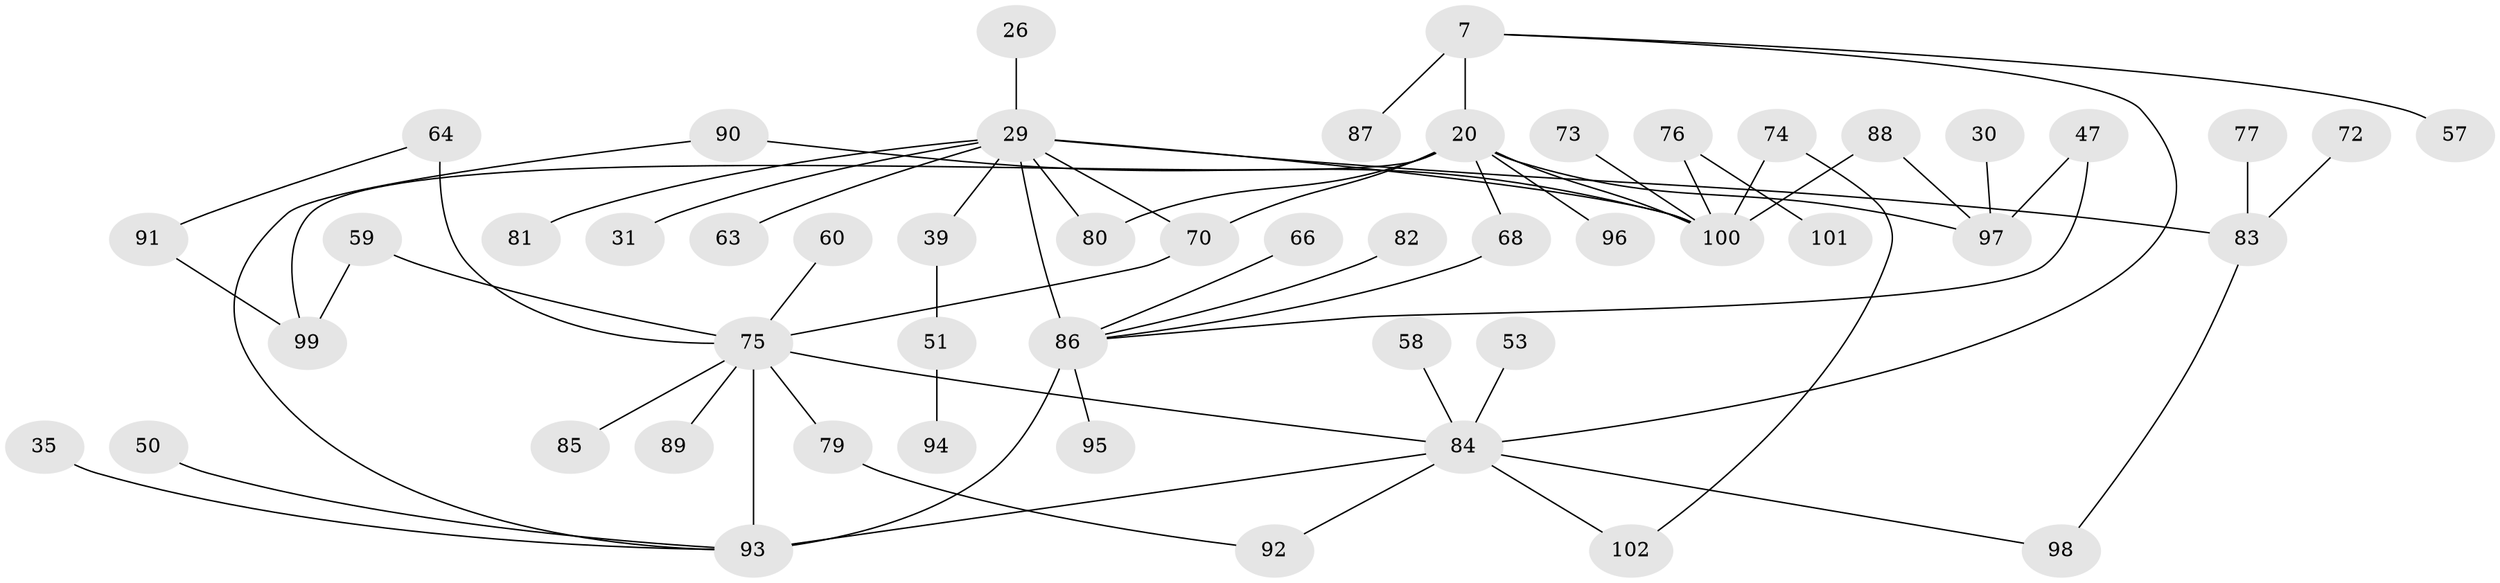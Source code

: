 // original degree distribution, {6: 0.049019607843137254, 9: 0.00980392156862745, 5: 0.029411764705882353, 7: 0.0196078431372549, 3: 0.19607843137254902, 4: 0.0784313725490196, 2: 0.28431372549019607, 1: 0.3333333333333333}
// Generated by graph-tools (version 1.1) at 2025/42/03/09/25 04:42:23]
// undirected, 51 vertices, 64 edges
graph export_dot {
graph [start="1"]
  node [color=gray90,style=filled];
  7;
  20 [super="+6"];
  26;
  29 [super="+12"];
  30;
  31;
  35;
  39;
  47;
  50;
  51;
  53;
  57;
  58;
  59;
  60;
  63 [super="+32"];
  64 [super="+56"];
  66;
  68 [super="+67"];
  70 [super="+49"];
  72;
  73;
  74;
  75 [super="+54+62+48+40"];
  76;
  77;
  79;
  80 [super="+27"];
  81;
  82;
  83 [super="+36+71+78"];
  84 [super="+34+33+37+65+42+46+41+45"];
  85;
  86 [super="+38+69+52"];
  87;
  88;
  89;
  90 [super="+17+44"];
  91;
  92;
  93 [super="+19"];
  94;
  95;
  96 [super="+21"];
  97 [super="+11+23"];
  98;
  99 [super="+16"];
  100 [super="+3+43"];
  101;
  102;
  7 -- 57;
  7 -- 87;
  7 -- 20 [weight=2];
  7 -- 84;
  20 -- 99;
  20 -- 97 [weight=2];
  20 -- 100;
  20 -- 80;
  20 -- 68;
  20 -- 96;
  20 -- 70;
  26 -- 29;
  29 -- 31;
  29 -- 39 [weight=2];
  29 -- 100 [weight=2];
  29 -- 81;
  29 -- 80;
  29 -- 86 [weight=3];
  29 -- 63;
  29 -- 83 [weight=2];
  29 -- 70;
  30 -- 97;
  35 -- 93;
  39 -- 51;
  47 -- 97;
  47 -- 86;
  50 -- 93;
  51 -- 94;
  53 -- 84;
  58 -- 84;
  59 -- 99;
  59 -- 75;
  60 -- 75;
  64 -- 75 [weight=2];
  64 -- 91;
  66 -- 86;
  68 -- 86;
  70 -- 75;
  72 -- 83;
  73 -- 100;
  74 -- 102;
  74 -- 100;
  75 -- 89;
  75 -- 84;
  75 -- 85;
  75 -- 79;
  75 -- 93 [weight=2];
  76 -- 101;
  76 -- 100;
  77 -- 83;
  79 -- 92;
  82 -- 86;
  83 -- 98;
  84 -- 92;
  84 -- 102;
  84 -- 98;
  84 -- 93;
  86 -- 95;
  86 -- 93 [weight=2];
  88 -- 100;
  88 -- 97;
  90 -- 100;
  90 -- 93;
  91 -- 99 [weight=2];
}

